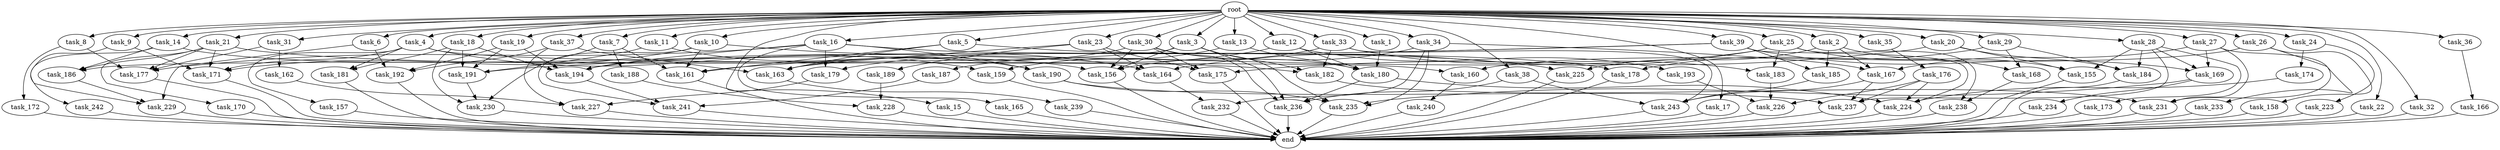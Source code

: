 digraph G {
  root [size="0.000000"];
  task_1 [size="102.400000"];
  task_2 [size="102.400000"];
  task_3 [size="102.400000"];
  task_4 [size="102.400000"];
  task_5 [size="102.400000"];
  task_6 [size="102.400000"];
  task_7 [size="102.400000"];
  task_8 [size="102.400000"];
  task_9 [size="102.400000"];
  task_10 [size="102.400000"];
  task_11 [size="102.400000"];
  task_12 [size="102.400000"];
  task_13 [size="102.400000"];
  task_14 [size="102.400000"];
  task_15 [size="102.400000"];
  task_16 [size="102.400000"];
  task_17 [size="102.400000"];
  task_18 [size="102.400000"];
  task_19 [size="102.400000"];
  task_20 [size="102.400000"];
  task_21 [size="102.400000"];
  task_22 [size="102.400000"];
  task_23 [size="102.400000"];
  task_24 [size="102.400000"];
  task_25 [size="102.400000"];
  task_26 [size="102.400000"];
  task_27 [size="102.400000"];
  task_28 [size="102.400000"];
  task_29 [size="102.400000"];
  task_30 [size="102.400000"];
  task_31 [size="102.400000"];
  task_32 [size="102.400000"];
  task_33 [size="102.400000"];
  task_34 [size="102.400000"];
  task_35 [size="102.400000"];
  task_36 [size="102.400000"];
  task_37 [size="102.400000"];
  task_38 [size="102.400000"];
  task_39 [size="102.400000"];
  task_155 [size="99643241267.200012"];
  task_156 [size="217325345177.600006"];
  task_157 [size="7730941132.800000"];
  task_158 [size="54975581388.800003"];
  task_159 [size="49821620633.600006"];
  task_160 [size="62706522521.600006"];
  task_161 [size="145169894604.800018"];
  task_162 [size="7730941132.800000"];
  task_163 [size="244813135872.000000"];
  task_164 [size="144310901145.600006"];
  task_165 [size="42090679500.800003"];
  task_166 [size="30923764531.200001"];
  task_167 [size="138297946931.200012"];
  task_168 [size="91053306675.200012"];
  task_169 [size="58411555225.600006"];
  task_170 [size="13743895347.200001"];
  task_171 [size="67001489817.600006"];
  task_172 [size="30923764531.200001"];
  task_173 [size="13743895347.200001"];
  task_174 [size="69578470195.199997"];
  task_175 [size="120259084288.000000"];
  task_176 [size="54975581388.800003"];
  task_177 [size="94489280512.000000"];
  task_178 [size="155477816115.200012"];
  task_179 [size="55834574848.000000"];
  task_180 [size="172657685299.200012"];
  task_181 [size="29205777612.800003"];
  task_182 [size="97925254348.800003"];
  task_183 [size="97066260889.600006"];
  task_184 [size="114246130073.600006"];
  task_185 [size="35218731827.200005"];
  task_186 [size="141733920768.000000"];
  task_187 [size="69578470195.199997"];
  task_188 [size="42090679500.800003"];
  task_189 [size="85899345920.000000"];
  task_190 [size="111669149696.000000"];
  task_191 [size="135720966553.600006"];
  task_192 [size="155477816115.200012"];
  task_193 [size="13743895347.200001"];
  task_194 [size="149464861900.800018"];
  task_223 [size="69578470195.199997"];
  task_224 [size="108233175859.200012"];
  task_225 [size="63565515980.800003"];
  task_226 [size="38654705664.000000"];
  task_227 [size="210453397504.000000"];
  task_228 [size="155477816115.200012"];
  task_229 [size="104797202022.400009"];
  task_230 [size="118541097369.600006"];
  task_231 [size="171798691840.000000"];
  task_232 [size="107374182400.000000"];
  task_233 [size="30923764531.200001"];
  task_234 [size="42090679500.800003"];
  task_235 [size="177811646054.400024"];
  task_236 [size="95348273971.200012"];
  task_237 [size="97925254348.800003"];
  task_238 [size="97066260889.600006"];
  task_239 [size="30923764531.200001"];
  task_240 [size="30923764531.200001"];
  task_241 [size="30923764531.200001"];
  task_242 [size="85899345920.000000"];
  task_243 [size="135720966553.600006"];
  end [size="0.000000"];

  root -> task_1 [size="1.000000"];
  root -> task_2 [size="1.000000"];
  root -> task_3 [size="1.000000"];
  root -> task_4 [size="1.000000"];
  root -> task_5 [size="1.000000"];
  root -> task_6 [size="1.000000"];
  root -> task_7 [size="1.000000"];
  root -> task_8 [size="1.000000"];
  root -> task_9 [size="1.000000"];
  root -> task_10 [size="1.000000"];
  root -> task_11 [size="1.000000"];
  root -> task_12 [size="1.000000"];
  root -> task_13 [size="1.000000"];
  root -> task_14 [size="1.000000"];
  root -> task_15 [size="1.000000"];
  root -> task_16 [size="1.000000"];
  root -> task_17 [size="1.000000"];
  root -> task_18 [size="1.000000"];
  root -> task_19 [size="1.000000"];
  root -> task_20 [size="1.000000"];
  root -> task_21 [size="1.000000"];
  root -> task_22 [size="1.000000"];
  root -> task_23 [size="1.000000"];
  root -> task_24 [size="1.000000"];
  root -> task_25 [size="1.000000"];
  root -> task_26 [size="1.000000"];
  root -> task_27 [size="1.000000"];
  root -> task_28 [size="1.000000"];
  root -> task_29 [size="1.000000"];
  root -> task_30 [size="1.000000"];
  root -> task_31 [size="1.000000"];
  root -> task_32 [size="1.000000"];
  root -> task_33 [size="1.000000"];
  root -> task_34 [size="1.000000"];
  root -> task_35 [size="1.000000"];
  root -> task_36 [size="1.000000"];
  root -> task_37 [size="1.000000"];
  root -> task_38 [size="1.000000"];
  root -> task_39 [size="1.000000"];
  task_1 -> task_180 [size="838860800.000000"];
  task_2 -> task_167 [size="209715200.000000"];
  task_2 -> task_168 [size="209715200.000000"];
  task_2 -> task_185 [size="209715200.000000"];
  task_2 -> task_225 [size="209715200.000000"];
  task_3 -> task_156 [size="411041792.000000"];
  task_3 -> task_182 [size="411041792.000000"];
  task_3 -> task_186 [size="411041792.000000"];
  task_3 -> task_235 [size="411041792.000000"];
  task_3 -> task_236 [size="411041792.000000"];
  task_4 -> task_157 [size="75497472.000000"];
  task_4 -> task_159 [size="75497472.000000"];
  task_4 -> task_160 [size="75497472.000000"];
  task_4 -> task_171 [size="75497472.000000"];
  task_4 -> task_181 [size="75497472.000000"];
  task_5 -> task_161 [size="838860800.000000"];
  task_5 -> task_163 [size="838860800.000000"];
  task_5 -> task_178 [size="838860800.000000"];
  task_6 -> task_192 [size="536870912.000000"];
  task_6 -> task_229 [size="536870912.000000"];
  task_7 -> task_161 [size="411041792.000000"];
  task_7 -> task_188 [size="411041792.000000"];
  task_7 -> task_230 [size="411041792.000000"];
  task_8 -> task_172 [size="301989888.000000"];
  task_8 -> task_177 [size="301989888.000000"];
  task_9 -> task_171 [size="411041792.000000"];
  task_9 -> task_229 [size="411041792.000000"];
  task_10 -> task_161 [size="33554432.000000"];
  task_10 -> task_164 [size="33554432.000000"];
  task_10 -> task_171 [size="33554432.000000"];
  task_10 -> task_241 [size="33554432.000000"];
  task_11 -> task_190 [size="679477248.000000"];
  task_11 -> task_191 [size="679477248.000000"];
  task_12 -> task_179 [size="134217728.000000"];
  task_12 -> task_180 [size="134217728.000000"];
  task_12 -> task_193 [size="134217728.000000"];
  task_13 -> task_180 [size="679477248.000000"];
  task_13 -> task_187 [size="679477248.000000"];
  task_14 -> task_156 [size="838860800.000000"];
  task_14 -> task_186 [size="838860800.000000"];
  task_14 -> task_242 [size="838860800.000000"];
  task_15 -> end [size="1.000000"];
  task_16 -> task_165 [size="411041792.000000"];
  task_16 -> task_177 [size="411041792.000000"];
  task_16 -> task_179 [size="411041792.000000"];
  task_16 -> task_190 [size="411041792.000000"];
  task_16 -> task_194 [size="411041792.000000"];
  task_16 -> task_225 [size="411041792.000000"];
  task_17 -> end [size="1.000000"];
  task_18 -> task_181 [size="209715200.000000"];
  task_18 -> task_191 [size="209715200.000000"];
  task_18 -> task_194 [size="209715200.000000"];
  task_18 -> task_230 [size="209715200.000000"];
  task_19 -> task_191 [size="301989888.000000"];
  task_19 -> task_192 [size="301989888.000000"];
  task_19 -> task_194 [size="301989888.000000"];
  task_20 -> task_155 [size="301989888.000000"];
  task_20 -> task_175 [size="301989888.000000"];
  task_20 -> task_184 [size="301989888.000000"];
  task_21 -> task_170 [size="134217728.000000"];
  task_21 -> task_171 [size="134217728.000000"];
  task_21 -> task_177 [size="134217728.000000"];
  task_21 -> task_182 [size="134217728.000000"];
  task_21 -> task_186 [size="134217728.000000"];
  task_22 -> end [size="1.000000"];
  task_23 -> task_163 [size="838860800.000000"];
  task_23 -> task_164 [size="838860800.000000"];
  task_23 -> task_175 [size="838860800.000000"];
  task_23 -> task_189 [size="838860800.000000"];
  task_24 -> task_174 [size="679477248.000000"];
  task_24 -> task_223 [size="679477248.000000"];
  task_25 -> task_155 [size="536870912.000000"];
  task_25 -> task_164 [size="536870912.000000"];
  task_25 -> task_183 [size="536870912.000000"];
  task_25 -> task_194 [size="536870912.000000"];
  task_25 -> task_238 [size="536870912.000000"];
  task_26 -> task_158 [size="536870912.000000"];
  task_26 -> task_160 [size="536870912.000000"];
  task_26 -> task_231 [size="536870912.000000"];
  task_27 -> task_167 [size="301989888.000000"];
  task_27 -> task_169 [size="301989888.000000"];
  task_27 -> task_231 [size="301989888.000000"];
  task_27 -> task_233 [size="301989888.000000"];
  task_28 -> task_155 [size="134217728.000000"];
  task_28 -> task_169 [size="134217728.000000"];
  task_28 -> task_173 [size="134217728.000000"];
  task_28 -> task_184 [size="134217728.000000"];
  task_28 -> task_237 [size="134217728.000000"];
  task_29 -> task_168 [size="679477248.000000"];
  task_29 -> task_178 [size="679477248.000000"];
  task_29 -> task_184 [size="679477248.000000"];
  task_30 -> task_156 [size="33554432.000000"];
  task_30 -> task_163 [size="33554432.000000"];
  task_30 -> task_175 [size="33554432.000000"];
  task_30 -> task_180 [size="33554432.000000"];
  task_30 -> task_236 [size="33554432.000000"];
  task_31 -> task_162 [size="75497472.000000"];
  task_31 -> task_177 [size="75497472.000000"];
  task_32 -> end [size="1.000000"];
  task_33 -> task_159 [size="411041792.000000"];
  task_33 -> task_182 [size="411041792.000000"];
  task_33 -> task_183 [size="411041792.000000"];
  task_33 -> task_243 [size="411041792.000000"];
  task_34 -> task_156 [size="838860800.000000"];
  task_34 -> task_167 [size="838860800.000000"];
  task_34 -> task_232 [size="838860800.000000"];
  task_34 -> task_235 [size="838860800.000000"];
  task_35 -> task_176 [size="536870912.000000"];
  task_36 -> task_166 [size="301989888.000000"];
  task_37 -> task_163 [size="679477248.000000"];
  task_37 -> task_192 [size="679477248.000000"];
  task_37 -> task_227 [size="679477248.000000"];
  task_38 -> task_236 [size="75497472.000000"];
  task_38 -> task_243 [size="75497472.000000"];
  task_39 -> task_161 [size="134217728.000000"];
  task_39 -> task_169 [size="134217728.000000"];
  task_39 -> task_185 [size="134217728.000000"];
  task_39 -> task_191 [size="134217728.000000"];
  task_39 -> task_224 [size="134217728.000000"];
  task_155 -> end [size="1.000000"];
  task_156 -> end [size="1.000000"];
  task_157 -> end [size="1.000000"];
  task_158 -> end [size="1.000000"];
  task_159 -> end [size="1.000000"];
  task_160 -> task_240 [size="301989888.000000"];
  task_161 -> end [size="1.000000"];
  task_162 -> task_227 [size="536870912.000000"];
  task_163 -> task_239 [size="301989888.000000"];
  task_164 -> task_232 [size="209715200.000000"];
  task_165 -> end [size="1.000000"];
  task_166 -> end [size="1.000000"];
  task_167 -> task_237 [size="536870912.000000"];
  task_167 -> task_243 [size="536870912.000000"];
  task_168 -> task_238 [size="411041792.000000"];
  task_169 -> task_234 [size="411041792.000000"];
  task_169 -> task_235 [size="411041792.000000"];
  task_170 -> end [size="1.000000"];
  task_171 -> end [size="1.000000"];
  task_172 -> end [size="1.000000"];
  task_173 -> end [size="1.000000"];
  task_174 -> task_224 [size="301989888.000000"];
  task_175 -> end [size="1.000000"];
  task_176 -> task_224 [size="209715200.000000"];
  task_176 -> task_226 [size="209715200.000000"];
  task_176 -> task_237 [size="209715200.000000"];
  task_177 -> end [size="1.000000"];
  task_178 -> end [size="1.000000"];
  task_179 -> task_227 [size="838860800.000000"];
  task_180 -> task_224 [size="411041792.000000"];
  task_180 -> task_236 [size="411041792.000000"];
  task_181 -> end [size="1.000000"];
  task_182 -> task_231 [size="838860800.000000"];
  task_183 -> task_226 [size="134217728.000000"];
  task_184 -> end [size="1.000000"];
  task_185 -> task_243 [size="301989888.000000"];
  task_186 -> task_229 [size="75497472.000000"];
  task_187 -> task_241 [size="134217728.000000"];
  task_188 -> task_228 [size="838860800.000000"];
  task_189 -> task_228 [size="679477248.000000"];
  task_190 -> task_235 [size="75497472.000000"];
  task_190 -> task_237 [size="75497472.000000"];
  task_191 -> task_230 [size="536870912.000000"];
  task_192 -> end [size="1.000000"];
  task_193 -> task_226 [size="33554432.000000"];
  task_194 -> task_241 [size="134217728.000000"];
  task_223 -> end [size="1.000000"];
  task_224 -> end [size="1.000000"];
  task_225 -> end [size="1.000000"];
  task_226 -> end [size="1.000000"];
  task_227 -> end [size="1.000000"];
  task_228 -> end [size="1.000000"];
  task_229 -> end [size="1.000000"];
  task_230 -> end [size="1.000000"];
  task_231 -> end [size="1.000000"];
  task_232 -> end [size="1.000000"];
  task_233 -> end [size="1.000000"];
  task_234 -> end [size="1.000000"];
  task_235 -> end [size="1.000000"];
  task_236 -> end [size="1.000000"];
  task_237 -> end [size="1.000000"];
  task_238 -> end [size="1.000000"];
  task_239 -> end [size="1.000000"];
  task_240 -> end [size="1.000000"];
  task_241 -> end [size="1.000000"];
  task_242 -> end [size="1.000000"];
  task_243 -> end [size="1.000000"];
}
